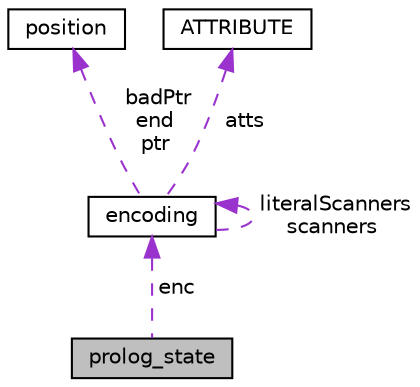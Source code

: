 digraph "prolog_state"
{
 // LATEX_PDF_SIZE
  edge [fontname="Helvetica",fontsize="10",labelfontname="Helvetica",labelfontsize="10"];
  node [fontname="Helvetica",fontsize="10",shape=record];
  Node1 [label="prolog_state",height=0.2,width=0.4,color="black", fillcolor="grey75", style="filled", fontcolor="black",tooltip=" "];
  Node2 -> Node1 [dir="back",color="darkorchid3",fontsize="10",style="dashed",label=" enc" ,fontname="Helvetica"];
  Node2 [label="encoding",height=0.2,width=0.4,color="black", fillcolor="white", style="filled",URL="$structencoding.html",tooltip=" "];
  Node3 -> Node2 [dir="back",color="darkorchid3",fontsize="10",style="dashed",label=" badPtr\nend\nptr" ,fontname="Helvetica"];
  Node3 [label="position",height=0.2,width=0.4,color="black", fillcolor="white", style="filled",URL="$structposition.html",tooltip=" "];
  Node4 -> Node2 [dir="back",color="darkorchid3",fontsize="10",style="dashed",label=" atts" ,fontname="Helvetica"];
  Node4 [label="ATTRIBUTE",height=0.2,width=0.4,color="black", fillcolor="white", style="filled",URL="$structATTRIBUTE.html",tooltip=" "];
  Node2 -> Node2 [dir="back",color="darkorchid3",fontsize="10",style="dashed",label=" literalScanners\nscanners" ,fontname="Helvetica"];
}

